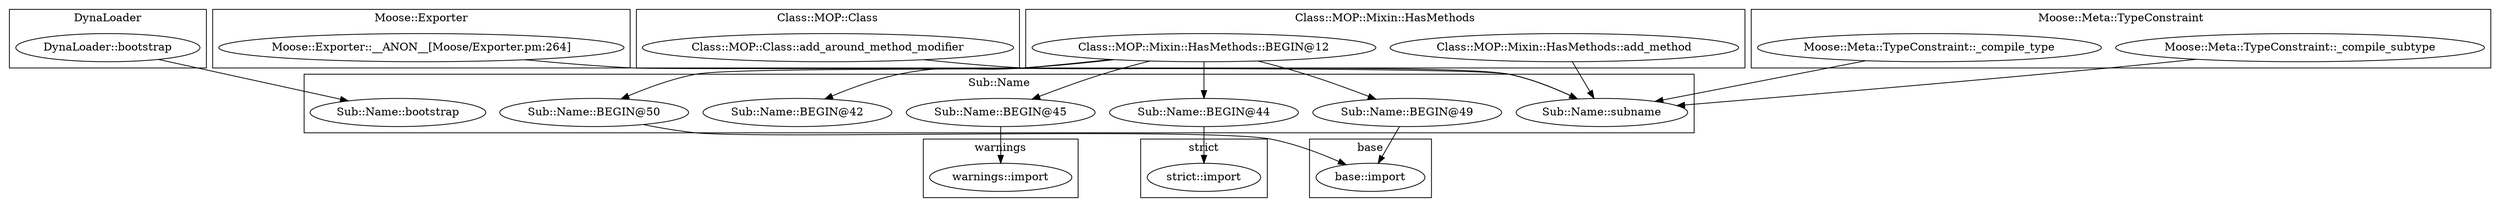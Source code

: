 digraph {
graph [overlap=false]
subgraph cluster_DynaLoader {
	label="DynaLoader";
	"DynaLoader::bootstrap";
}
subgraph cluster_warnings {
	label="warnings";
	"warnings::import";
}
subgraph cluster_base {
	label="base";
	"base::import";
}
subgraph cluster_Moose_Exporter {
	label="Moose::Exporter";
	"Moose::Exporter::__ANON__[Moose/Exporter.pm:264]";
}
subgraph cluster_strict {
	label="strict";
	"strict::import";
}
subgraph cluster_Class_MOP_Class {
	label="Class::MOP::Class";
	"Class::MOP::Class::add_around_method_modifier";
}
subgraph cluster_Class_MOP_Mixin_HasMethods {
	label="Class::MOP::Mixin::HasMethods";
	"Class::MOP::Mixin::HasMethods::add_method";
	"Class::MOP::Mixin::HasMethods::BEGIN@12";
}
subgraph cluster_Sub_Name {
	label="Sub::Name";
	"Sub::Name::BEGIN@45";
	"Sub::Name::subname";
	"Sub::Name::BEGIN@44";
	"Sub::Name::BEGIN@42";
	"Sub::Name::bootstrap";
	"Sub::Name::BEGIN@49";
	"Sub::Name::BEGIN@50";
}
subgraph cluster_Moose_Meta_TypeConstraint {
	label="Moose::Meta::TypeConstraint";
	"Moose::Meta::TypeConstraint::_compile_subtype";
	"Moose::Meta::TypeConstraint::_compile_type";
}
"Class::MOP::Mixin::HasMethods::BEGIN@12" -> "Sub::Name::BEGIN@44";
"Class::MOP::Mixin::HasMethods::BEGIN@12" -> "Sub::Name::BEGIN@50";
"Sub::Name::BEGIN@49" -> "base::import";
"Sub::Name::BEGIN@50" -> "base::import";
"Sub::Name::BEGIN@45" -> "warnings::import";
"Class::MOP::Mixin::HasMethods::BEGIN@12" -> "Sub::Name::BEGIN@45";
"Sub::Name::BEGIN@44" -> "strict::import";
"Moose::Meta::TypeConstraint::_compile_subtype" -> "Sub::Name::subname";
"Moose::Exporter::__ANON__[Moose/Exporter.pm:264]" -> "Sub::Name::subname";
"Class::MOP::Mixin::HasMethods::add_method" -> "Sub::Name::subname";
"Class::MOP::Class::add_around_method_modifier" -> "Sub::Name::subname";
"Moose::Meta::TypeConstraint::_compile_type" -> "Sub::Name::subname";
"Class::MOP::Mixin::HasMethods::BEGIN@12" -> "Sub::Name::BEGIN@49";
"Class::MOP::Mixin::HasMethods::BEGIN@12" -> "Sub::Name::BEGIN@42";
"DynaLoader::bootstrap" -> "Sub::Name::bootstrap";
}
